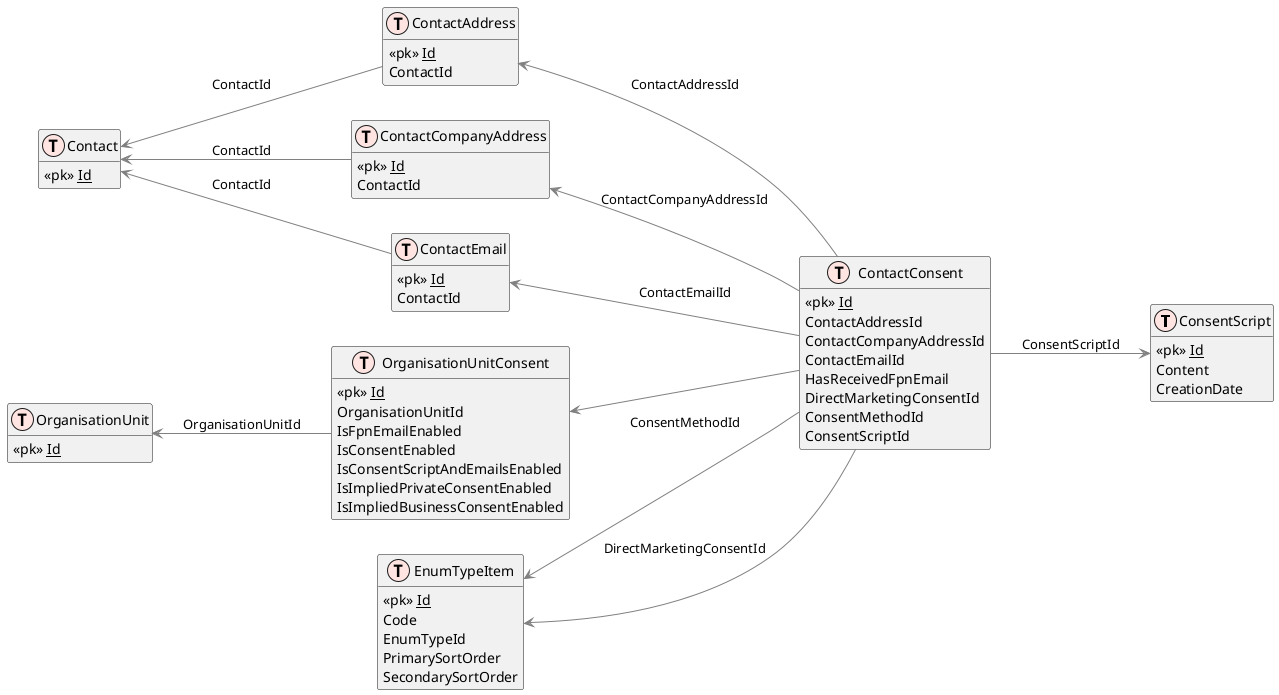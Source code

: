 @startuml DbNext

left to right direction

!define table(x) class x << (T,mistyrose) >>   
!define view(x) class x << (V,lightblue) >>   
!define table(x) class x << (T,mistyrose) >>  
!define tr(x) class x << (R,red) >>  
!define tf(x) class x << (F,darkorange) >>   
!define af(x) class x << (F,white) >>   
!define fn(x) class x << (F,plum) >>   
!define fs(x) class x << (F,tan) >>   
!define ft(x) class x << (F,wheat) >>   
!define if(x) class x << (F,gaisboro) >>   
!define p(x) class x << (P,indianred) >>   
!define pc(x) class x << (P,lemonshiffon) >>   
!define x(x) class x << (P,linen) >>     
!define primary_key(x) <<pk>> <u>x</u>
!define foreign_key(x) <<fk>> <b>x</b>
!define link( k, y) k }--||  y
hide methods   
hide stereotypes  
skinparam classarrowcolor gray  

table( ConsentScript)
{
    primary_key(Id)
    Content
    CreationDate
}

table( Contact)
{
    primary_key(Id)
}

table( ContactAddress)
{
    primary_key(Id)
    ContactId
}

table( ContactCompanyAddress)
{
    primary_key(Id)
    ContactId
}

table( ContactEmail)
{
    primary_key(Id)
    ContactId
}

table( ContactConsent)
{
    primary_key(Id)
    ContactAddressId 
    ContactCompanyAddressId
    ContactEmailId
    HasReceivedFpnEmail
    DirectMarketingConsentId
    ConsentMethodId
    ConsentScriptId
}

table( OrganisationUnit)
{
    primary_key(Id)
}

table( OrganisationUnitConsent)
{
    primary_key(Id)
    OrganisationUnitId
    IsFpnEmailEnabled
    IsConsentEnabled
    IsConsentScriptAndEmailsEnabled
    IsImpliedPrivateConsentEnabled
    IsImpliedBusinessConsentEnabled
}

table( EnumTypeItem)
{
    primary_key(Id)
    Code
    EnumTypeId
    PrimarySortOrder
    SecondarySortOrder
}

OrganisationUnit <-- OrganisationUnitConsent : OrganisationUnitId
Contact <-- ContactAddress : ContactId
Contact <-- ContactCompanyAddress : ContactId
Contact <-- ContactEmail : ContactId

ContactAddress <-- ContactConsent : ContactAddressId
ContactCompanyAddress <-- ContactConsent : ContactCompanyAddressId
ContactEmail <-- ContactConsent : ContactEmailId

OrganisationUnitConsent <-- ContactConsent
ContactConsent --> ConsentScript : ConsentScriptId
EnumTypeItem <-- ContactConsent : ConsentMethodId
EnumTypeItem <-- ContactConsent : DirectMarketingConsentId

@enduml